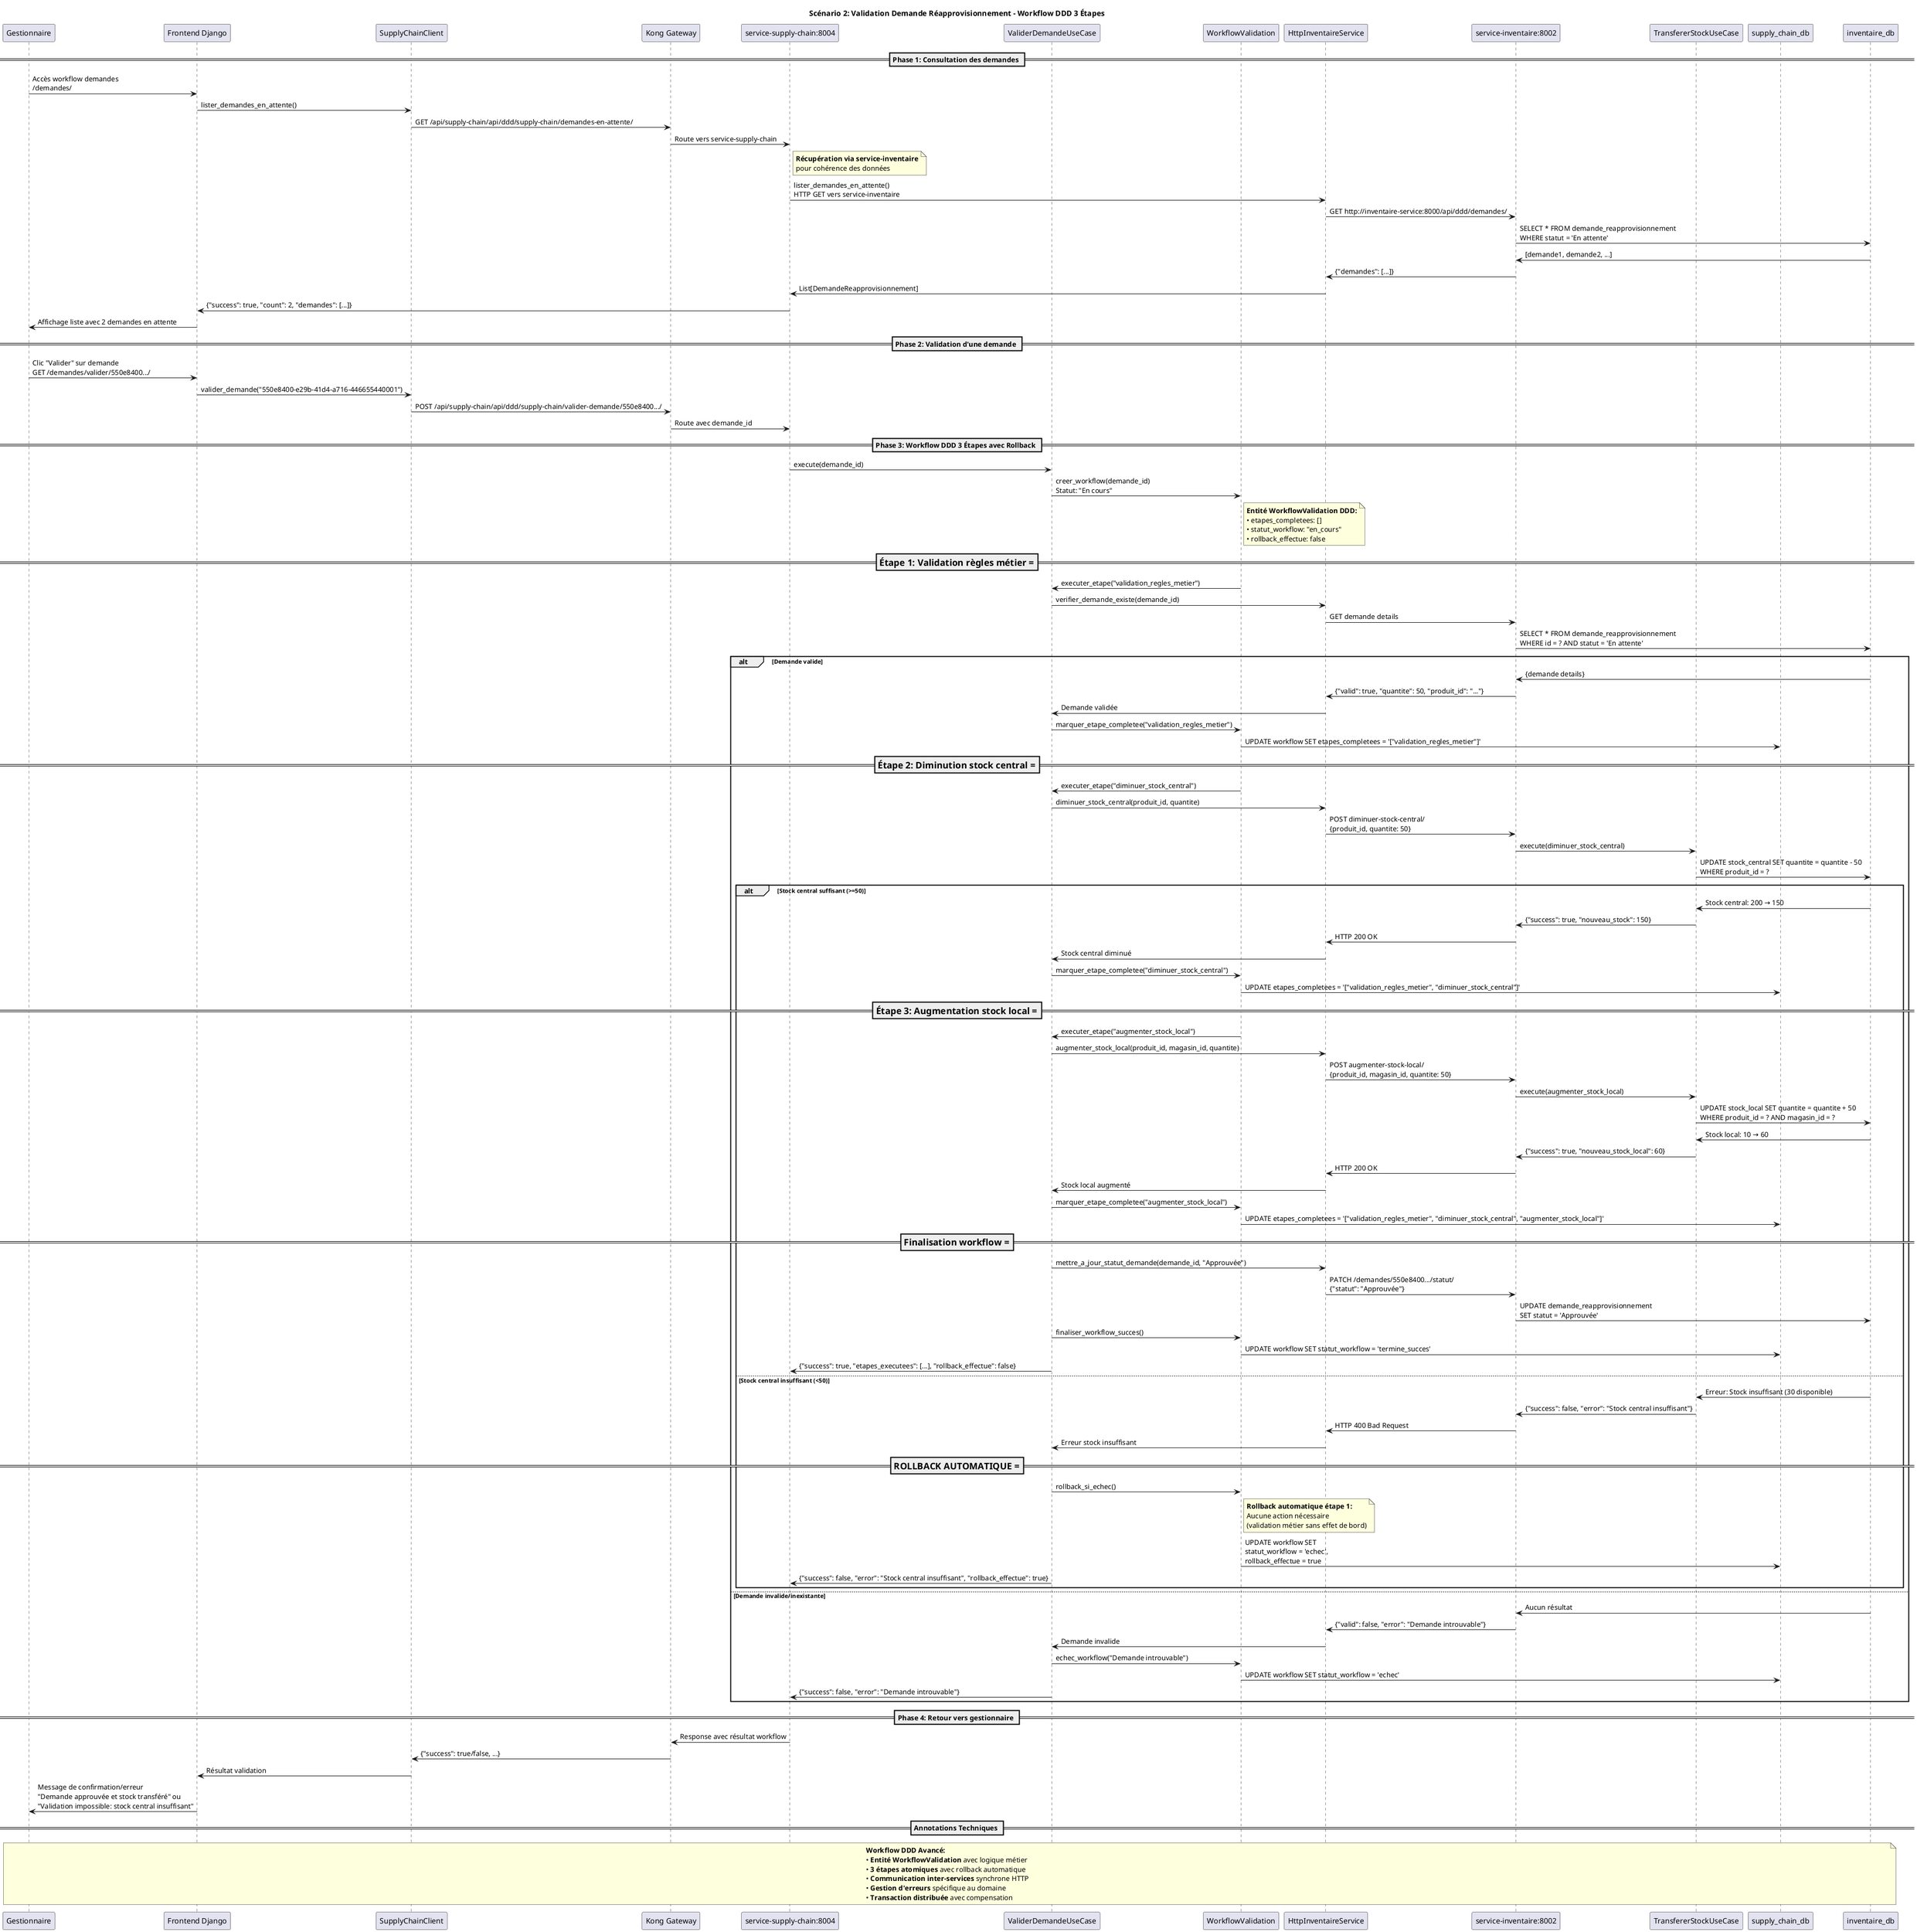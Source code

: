 @startuml scenario-validation-demande-reappro
title Scénario 2: Validation Demande Réapprovisionnement - Workflow DDD 3 Étapes

participant "Gestionnaire" as Manager
participant "Frontend Django" as Frontend
participant "SupplyChainClient" as SupplyClient
participant "Kong Gateway" as Kong
participant "service-supply-chain:8004" as SupplyService
participant "ValiderDemandeUseCase" as ValidationUC
participant "WorkflowValidation" as Workflow
participant "HttpInventaireService" as InvHTTP
participant "service-inventaire:8002" as InventaireService
participant "TransfererStockUseCase" as TransferUC
participant "supply_chain_db" as SupplyDB
participant "inventaire_db" as InvDB

== Phase 1: Consultation des demandes ==
Manager -> Frontend : Accès workflow demandes\n/demandes/
Frontend -> SupplyClient : lister_demandes_en_attente()
SupplyClient -> Kong : GET /api/supply-chain/api/ddd/supply-chain/demandes-en-attente/
Kong -> SupplyService : Route vers service-supply-chain

note right of SupplyService : **Récupération via service-inventaire**\npour cohérence des données

SupplyService -> InvHTTP : lister_demandes_en_attente()\nHTTP GET vers service-inventaire
InvHTTP -> InventaireService : GET http://inventaire-service:8000/api/ddd/demandes/
InventaireService -> InvDB : SELECT * FROM demande_reapprovisionnement\nWHERE statut = 'En attente'
InvDB -> InventaireService : [demande1, demande2, ...]
InventaireService -> InvHTTP : {"demandes": [...]}
InvHTTP -> SupplyService : List[DemandeReapprovisionnement]
SupplyService -> Frontend : {"success": true, "count": 2, "demandes": [...]}
Frontend -> Manager : Affichage liste avec 2 demandes en attente

== Phase 2: Validation d'une demande ==
Manager -> Frontend : Clic "Valider" sur demande\nGET /demandes/valider/550e8400.../
Frontend -> SupplyClient : valider_demande("550e8400-e29b-41d4-a716-446655440001")
SupplyClient -> Kong : POST /api/supply-chain/api/ddd/supply-chain/valider-demande/550e8400.../
Kong -> SupplyService : Route avec demande_id

== Phase 3: Workflow DDD 3 Étapes avec Rollback ==
SupplyService -> ValidationUC : execute(demande_id)
ValidationUC -> Workflow : creer_workflow(demande_id)\nStatut: "En cours"

note right of Workflow : **Entité WorkflowValidation DDD:**\n• etapes_completees: []\n• statut_workflow: "en_cours"\n• rollback_effectue: false

=== Étape 1: Validation règles métier ===
Workflow -> ValidationUC : executer_etape("validation_regles_metier")
ValidationUC -> InvHTTP : verifier_demande_existe(demande_id)
InvHTTP -> InventaireService : GET demande details
InventaireService -> InvDB : SELECT * FROM demande_reapprovisionnement\nWHERE id = ? AND statut = 'En attente'

alt Demande valide
    InvDB -> InventaireService : {demande details}
    InventaireService -> InvHTTP : {"valid": true, "quantite": 50, "produit_id": "..."}
    InvHTTP -> ValidationUC : Demande validée
    ValidationUC -> Workflow : marquer_etape_completee("validation_regles_metier")
    Workflow -> SupplyDB : UPDATE workflow SET etapes_completees = '["validation_regles_metier"]'
    
    === Étape 2: Diminution stock central ===
    Workflow -> ValidationUC : executer_etape("diminuer_stock_central")
    ValidationUC -> InvHTTP : diminuer_stock_central(produit_id, quantite)
    InvHTTP -> InventaireService : POST diminuer-stock-central/\n{produit_id, quantite: 50}
    InventaireService -> TransferUC : execute(diminuer_stock_central)
    TransferUC -> InvDB : UPDATE stock_central SET quantite = quantite - 50\nWHERE produit_id = ?
    
    alt Stock central suffisant (>=50)
        InvDB -> TransferUC : Stock central: 200 → 150
        TransferUC -> InventaireService : {"success": true, "nouveau_stock": 150}
        InventaireService -> InvHTTP : HTTP 200 OK
        InvHTTP -> ValidationUC : Stock central diminué
        ValidationUC -> Workflow : marquer_etape_completee("diminuer_stock_central")
        Workflow -> SupplyDB : UPDATE etapes_completees = '["validation_regles_metier", "diminuer_stock_central"]'
        
        === Étape 3: Augmentation stock local ===
        Workflow -> ValidationUC : executer_etape("augmenter_stock_local")
        ValidationUC -> InvHTTP : augmenter_stock_local(produit_id, magasin_id, quantite)
        InvHTTP -> InventaireService : POST augmenter-stock-local/\n{produit_id, magasin_id, quantite: 50}
        InventaireService -> TransferUC : execute(augmenter_stock_local)
        TransferUC -> InvDB : UPDATE stock_local SET quantite = quantite + 50\nWHERE produit_id = ? AND magasin_id = ?
        InvDB -> TransferUC : Stock local: 10 → 60
        TransferUC -> InventaireService : {"success": true, "nouveau_stock_local": 60}
        InventaireService -> InvHTTP : HTTP 200 OK
        InvHTTP -> ValidationUC : Stock local augmenté
        ValidationUC -> Workflow : marquer_etape_completee("augmenter_stock_local")
        Workflow -> SupplyDB : UPDATE etapes_completees = '["validation_regles_metier", "diminuer_stock_central", "augmenter_stock_local"]'
        
        === Finalisation workflow ===
        ValidationUC -> InvHTTP : mettre_a_jour_statut_demande(demande_id, "Approuvée")
        InvHTTP -> InventaireService : PATCH /demandes/550e8400.../statut/\n{"statut": "Approuvée"}
        InventaireService -> InvDB : UPDATE demande_reapprovisionnement\nSET statut = 'Approuvée'
        
        ValidationUC -> Workflow : finaliser_workflow_succes()
        Workflow -> SupplyDB : UPDATE workflow SET statut_workflow = 'termine_succes'
        
        ValidationUC -> SupplyService : {"success": true, "etapes_executees": [...], "rollback_effectue": false}
        
    else Stock central insuffisant (<50)
        InvDB -> TransferUC : Erreur: Stock insuffisant (30 disponible)
        TransferUC -> InventaireService : {"success": false, "error": "Stock central insuffisant"}
        InventaireService -> InvHTTP : HTTP 400 Bad Request
        InvHTTP -> ValidationUC : Erreur stock insuffisant
        
        === ROLLBACK AUTOMATIQUE ===
        ValidationUC -> Workflow : rollback_si_echec()
        note right of Workflow : **Rollback automatique étape 1:**\nAucune action nécessaire\n(validation métier sans effet de bord)
        
        Workflow -> SupplyDB : UPDATE workflow SET\nstatut_workflow = 'echec',\nrollback_effectue = true
        ValidationUC -> SupplyService : {"success": false, "error": "Stock central insuffisant", "rollback_effectue": true}
    end
    
else Demande invalide/inexistante
    InvDB -> InventaireService : Aucun résultat
    InventaireService -> InvHTTP : {"valid": false, "error": "Demande introuvable"}
    InvHTTP -> ValidationUC : Demande invalide
    ValidationUC -> Workflow : echec_workflow("Demande introuvable")
    Workflow -> SupplyDB : UPDATE workflow SET statut_workflow = 'echec'
    ValidationUC -> SupplyService : {"success": false, "error": "Demande introuvable"}
end

== Phase 4: Retour vers gestionnaire ==
SupplyService -> Kong : Response avec résultat workflow
Kong -> SupplyClient : {"success": true/false, ...}
SupplyClient -> Frontend : Résultat validation
Frontend -> Manager : Message de confirmation/erreur\n"Demande approuvée et stock transféré" ou\n"Validation impossible: stock central insuffisant"

== Annotations Techniques ==
note over Manager, InvDB : **Workflow DDD Avancé:**\n• **Entité WorkflowValidation** avec logique métier\n• **3 étapes atomiques** avec rollback automatique\n• **Communication inter-services** synchrone HTTP\n• **Gestion d'erreurs** spécifique au domaine\n• **Transaction distribuée** avec compensation

@enduml 